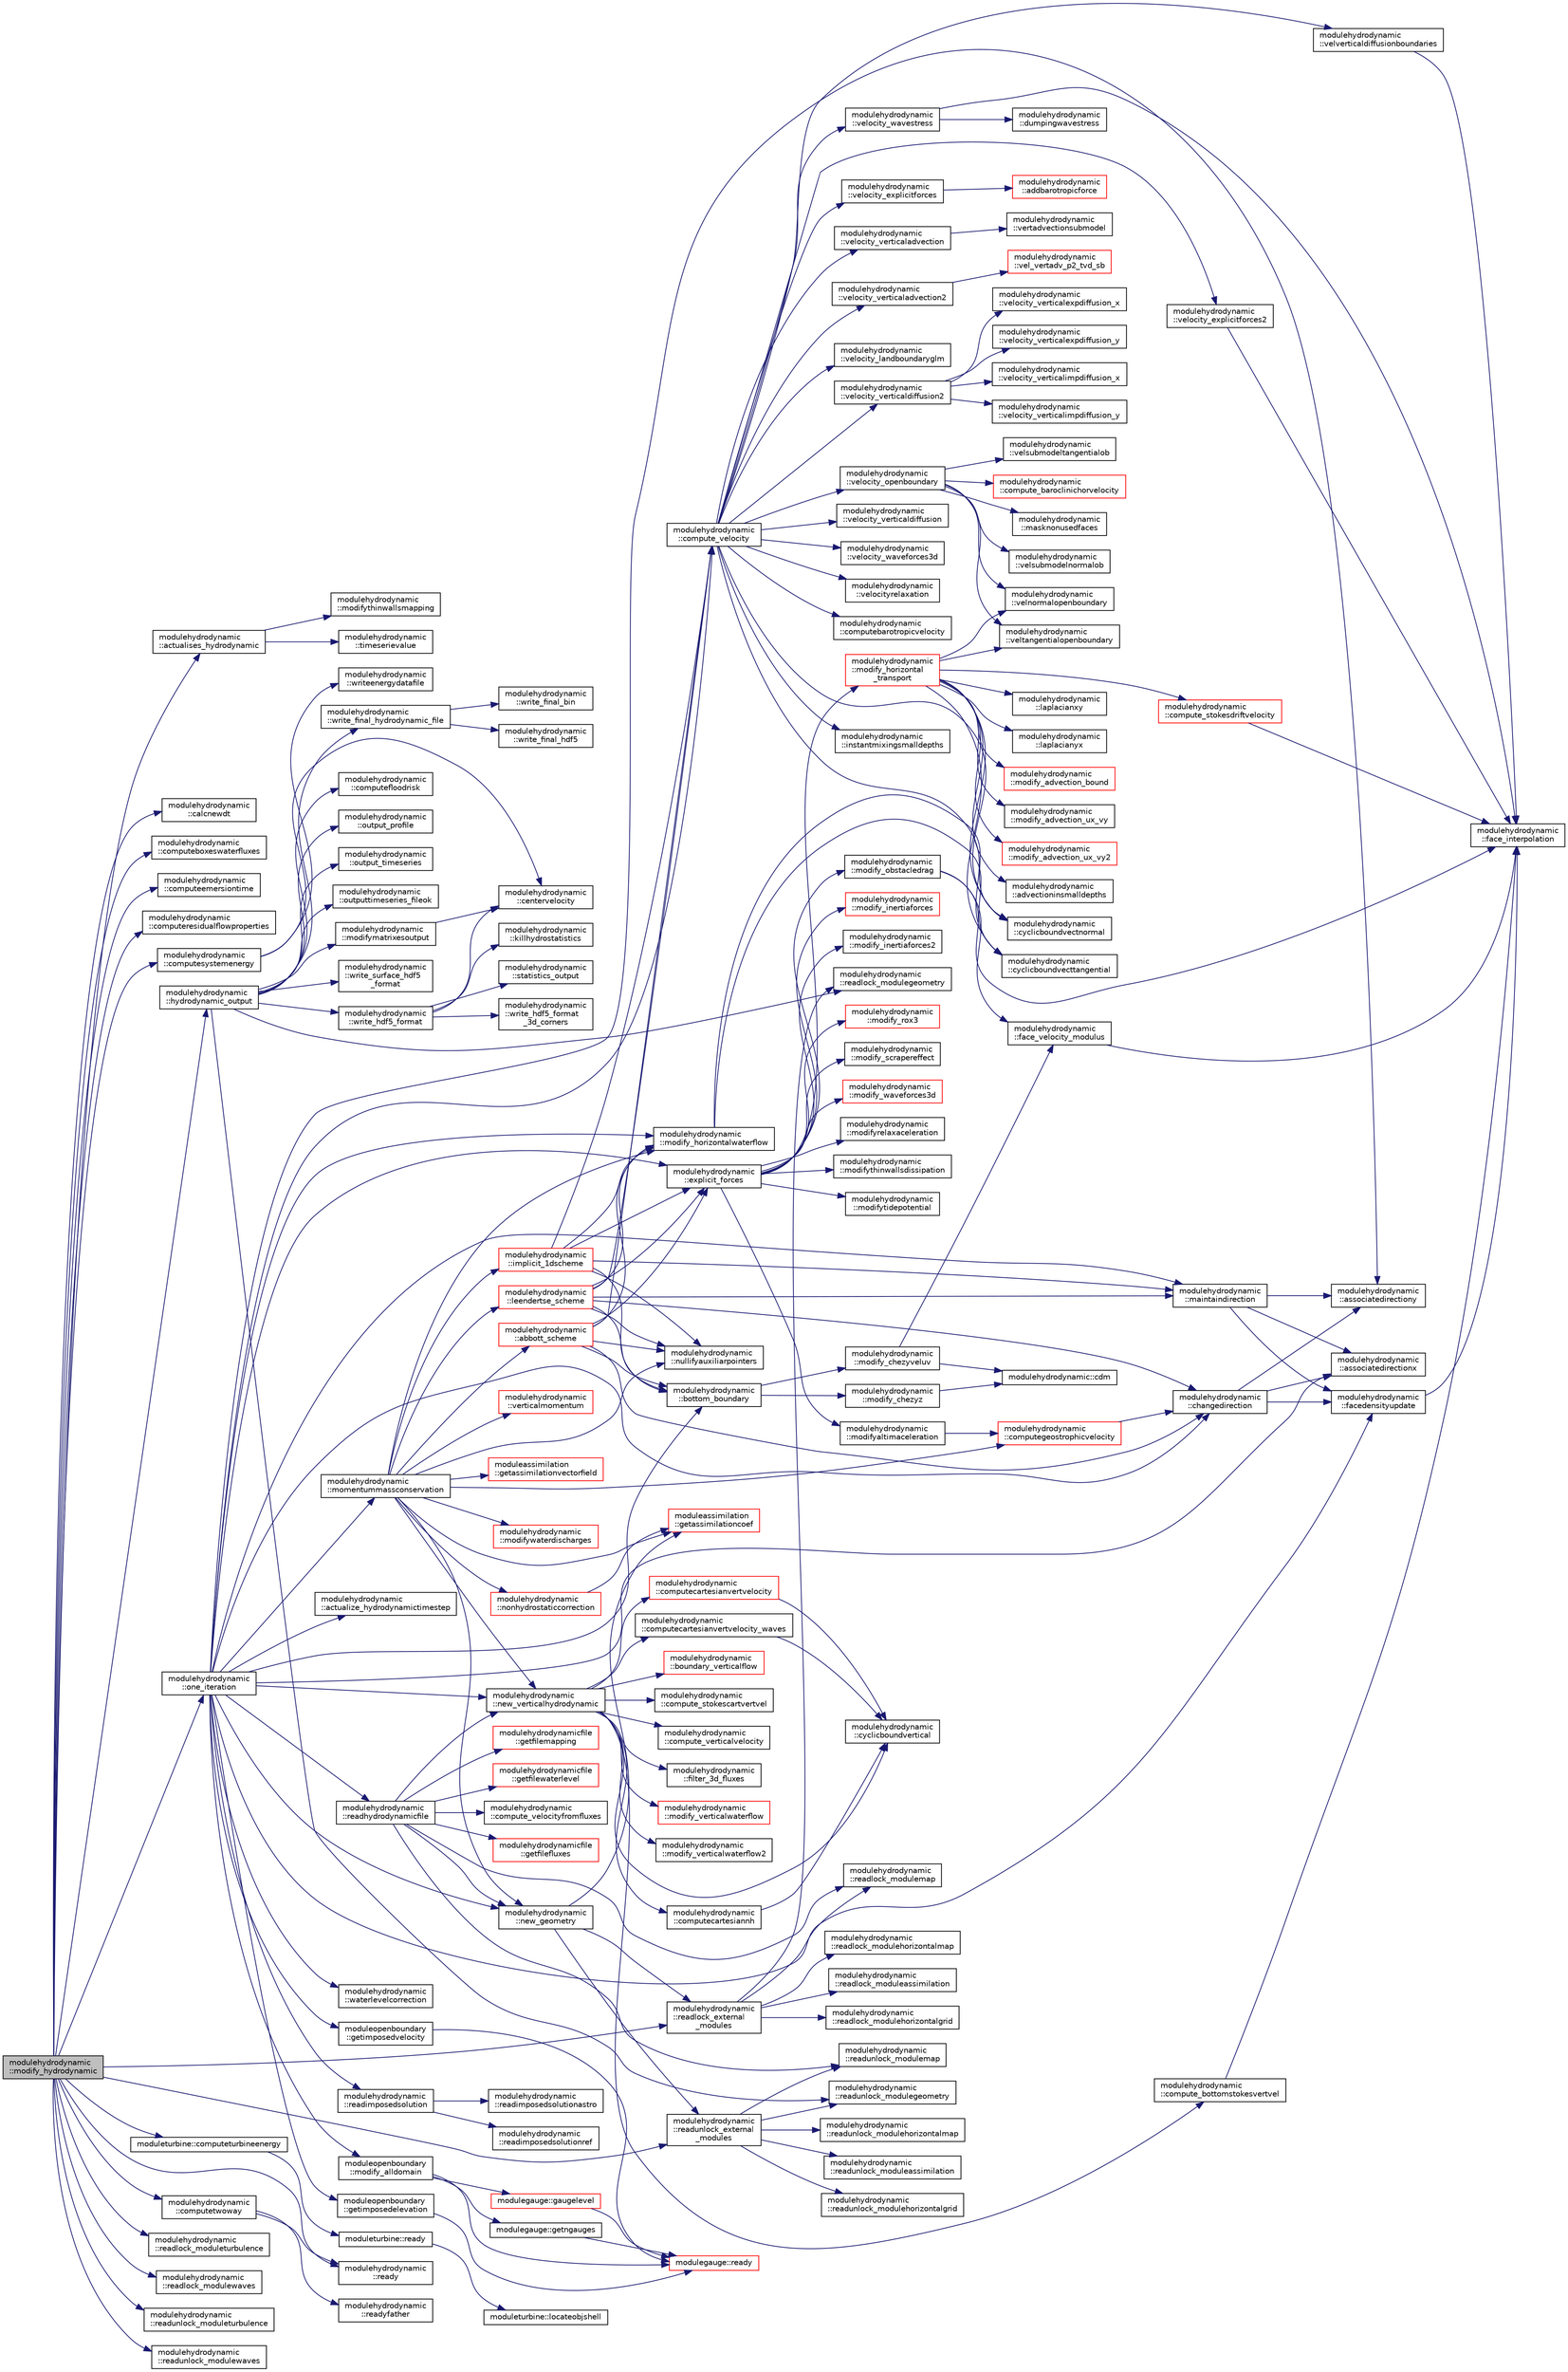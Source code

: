 digraph "modulehydrodynamic::modify_hydrodynamic"
{
 // LATEX_PDF_SIZE
  edge [fontname="Helvetica",fontsize="10",labelfontname="Helvetica",labelfontsize="10"];
  node [fontname="Helvetica",fontsize="10",shape=record];
  rankdir="LR";
  Node1 [label="modulehydrodynamic\l::modify_hydrodynamic",height=0.2,width=0.4,color="black", fillcolor="grey75", style="filled", fontcolor="black",tooltip=" "];
  Node1 -> Node2 [color="midnightblue",fontsize="10",style="solid",fontname="Helvetica"];
  Node2 [label="modulehydrodynamic\l::actualises_hydrodynamic",height=0.2,width=0.4,color="black", fillcolor="white", style="filled",URL="$namespacemodulehydrodynamic.html#a106c8a097031ad23a85c1c2487284b7f",tooltip=" "];
  Node2 -> Node3 [color="midnightblue",fontsize="10",style="solid",fontname="Helvetica"];
  Node3 [label="modulehydrodynamic\l::modifythinwallsmapping",height=0.2,width=0.4,color="black", fillcolor="white", style="filled",URL="$namespacemodulehydrodynamic.html#a70e1f2e2a0b5b92df6a6003db5b51b60",tooltip=" "];
  Node2 -> Node4 [color="midnightblue",fontsize="10",style="solid",fontname="Helvetica"];
  Node4 [label="modulehydrodynamic\l::timeserievalue",height=0.2,width=0.4,color="black", fillcolor="white", style="filled",URL="$namespacemodulehydrodynamic.html#a5ac5205b827b25fab464de95d2c838bf",tooltip=" "];
  Node1 -> Node5 [color="midnightblue",fontsize="10",style="solid",fontname="Helvetica"];
  Node5 [label="modulehydrodynamic\l::calcnewdt",height=0.2,width=0.4,color="black", fillcolor="white", style="filled",URL="$namespacemodulehydrodynamic.html#a63b7d9d86f7746faae381352cdb4ceda",tooltip=" "];
  Node1 -> Node6 [color="midnightblue",fontsize="10",style="solid",fontname="Helvetica"];
  Node6 [label="modulehydrodynamic\l::computeboxeswaterfluxes",height=0.2,width=0.4,color="black", fillcolor="white", style="filled",URL="$namespacemodulehydrodynamic.html#a7eac8d5b6aff29b714f987f3bedd3a6a",tooltip=" "];
  Node1 -> Node7 [color="midnightblue",fontsize="10",style="solid",fontname="Helvetica"];
  Node7 [label="modulehydrodynamic\l::computeemersiontime",height=0.2,width=0.4,color="black", fillcolor="white", style="filled",URL="$namespacemodulehydrodynamic.html#a15232a4b6e4a92f5147fcf1428ebe0c0",tooltip=" "];
  Node1 -> Node8 [color="midnightblue",fontsize="10",style="solid",fontname="Helvetica"];
  Node8 [label="modulehydrodynamic\l::computeresidualflowproperties",height=0.2,width=0.4,color="black", fillcolor="white", style="filled",URL="$namespacemodulehydrodynamic.html#a8f5cfb7e074cb11c3c46454e53806111",tooltip=" "];
  Node1 -> Node9 [color="midnightblue",fontsize="10",style="solid",fontname="Helvetica"];
  Node9 [label="modulehydrodynamic\l::computesystemenergy",height=0.2,width=0.4,color="black", fillcolor="white", style="filled",URL="$namespacemodulehydrodynamic.html#a5267d6e9c0f3efab032ca1f82881b5dd",tooltip=" "];
  Node9 -> Node10 [color="midnightblue",fontsize="10",style="solid",fontname="Helvetica"];
  Node10 [label="modulehydrodynamic\l::centervelocity",height=0.2,width=0.4,color="black", fillcolor="white", style="filled",URL="$namespacemodulehydrodynamic.html#a7bcb9032bfe7bf84ef03ab8c66f0f159",tooltip=" "];
  Node9 -> Node11 [color="midnightblue",fontsize="10",style="solid",fontname="Helvetica"];
  Node11 [label="modulehydrodynamic\l::writeenergydatafile",height=0.2,width=0.4,color="black", fillcolor="white", style="filled",URL="$namespacemodulehydrodynamic.html#a99c46c970a39feb3ece42b919ed01d08",tooltip=" "];
  Node1 -> Node12 [color="midnightblue",fontsize="10",style="solid",fontname="Helvetica"];
  Node12 [label="moduleturbine::computeturbineenergy",height=0.2,width=0.4,color="black", fillcolor="white", style="filled",URL="$namespacemoduleturbine.html#a35c07aae7c495f5bff14bf45e5811a6e",tooltip=" "];
  Node12 -> Node13 [color="midnightblue",fontsize="10",style="solid",fontname="Helvetica"];
  Node13 [label="moduleturbine::ready",height=0.2,width=0.4,color="black", fillcolor="white", style="filled",URL="$namespacemoduleturbine.html#a05e91853a3be1ed656ff05d69618a83d",tooltip=" "];
  Node13 -> Node14 [color="midnightblue",fontsize="10",style="solid",fontname="Helvetica"];
  Node14 [label="moduleturbine::locateobjshell",height=0.2,width=0.4,color="black", fillcolor="white", style="filled",URL="$namespacemoduleturbine.html#ad69845ea1216f04acc515267e6a71770",tooltip=" "];
  Node1 -> Node15 [color="midnightblue",fontsize="10",style="solid",fontname="Helvetica"];
  Node15 [label="modulehydrodynamic\l::computetwoway",height=0.2,width=0.4,color="black", fillcolor="white", style="filled",URL="$namespacemodulehydrodynamic.html#af0b1de56ce354cb17e527d4861128e73",tooltip="Checks and starts TwoWay nesting."];
  Node15 -> Node16 [color="midnightblue",fontsize="10",style="solid",fontname="Helvetica"];
  Node16 [label="modulehydrodynamic\l::ready",height=0.2,width=0.4,color="black", fillcolor="white", style="filled",URL="$namespacemodulehydrodynamic.html#a541821548a44af36e71f5eddedae890e",tooltip=" "];
  Node15 -> Node17 [color="midnightblue",fontsize="10",style="solid",fontname="Helvetica"];
  Node17 [label="modulehydrodynamic\l::readyfather",height=0.2,width=0.4,color="black", fillcolor="white", style="filled",URL="$namespacemodulehydrodynamic.html#a3590684b189672df14d8ed25dc6e6156",tooltip=" "];
  Node1 -> Node18 [color="midnightblue",fontsize="10",style="solid",fontname="Helvetica"];
  Node18 [label="modulehydrodynamic\l::hydrodynamic_output",height=0.2,width=0.4,color="black", fillcolor="white", style="filled",URL="$namespacemodulehydrodynamic.html#a60b8585327586b632ce2934f2676df87",tooltip=" "];
  Node18 -> Node19 [color="midnightblue",fontsize="10",style="solid",fontname="Helvetica"];
  Node19 [label="modulehydrodynamic\l::computefloodrisk",height=0.2,width=0.4,color="black", fillcolor="white", style="filled",URL="$namespacemodulehydrodynamic.html#a3ccbfcaea30af1d03bc8f158f2262081",tooltip=" "];
  Node18 -> Node20 [color="midnightblue",fontsize="10",style="solid",fontname="Helvetica"];
  Node20 [label="modulehydrodynamic\l::modifymatrixesoutput",height=0.2,width=0.4,color="black", fillcolor="white", style="filled",URL="$namespacemodulehydrodynamic.html#a855667e612812156b0ef3370781b2665",tooltip=" "];
  Node20 -> Node10 [color="midnightblue",fontsize="10",style="solid",fontname="Helvetica"];
  Node18 -> Node21 [color="midnightblue",fontsize="10",style="solid",fontname="Helvetica"];
  Node21 [label="modulehydrodynamic\l::output_profile",height=0.2,width=0.4,color="black", fillcolor="white", style="filled",URL="$namespacemodulehydrodynamic.html#aad9764fae86ae409938db759114d0a42",tooltip=" "];
  Node18 -> Node22 [color="midnightblue",fontsize="10",style="solid",fontname="Helvetica"];
  Node22 [label="modulehydrodynamic\l::output_timeseries",height=0.2,width=0.4,color="black", fillcolor="white", style="filled",URL="$namespacemodulehydrodynamic.html#ab09a29c4bbdb3a0c03a3e8630b2d0829",tooltip=" "];
  Node18 -> Node23 [color="midnightblue",fontsize="10",style="solid",fontname="Helvetica"];
  Node23 [label="modulehydrodynamic\l::outputtimeseries_fileok",height=0.2,width=0.4,color="black", fillcolor="white", style="filled",URL="$namespacemodulehydrodynamic.html#afe3a3545dc2734b3f2191fd87324ec7b",tooltip=" "];
  Node18 -> Node24 [color="midnightblue",fontsize="10",style="solid",fontname="Helvetica"];
  Node24 [label="modulehydrodynamic\l::readlock_modulegeometry",height=0.2,width=0.4,color="black", fillcolor="white", style="filled",URL="$namespacemodulehydrodynamic.html#a1a5e2244778fa6a2caa0ff13ec7eb67b",tooltip=" "];
  Node18 -> Node25 [color="midnightblue",fontsize="10",style="solid",fontname="Helvetica"];
  Node25 [label="modulehydrodynamic\l::readunlock_modulegeometry",height=0.2,width=0.4,color="black", fillcolor="white", style="filled",URL="$namespacemodulehydrodynamic.html#a987bae5d3ffa9f3fc96e0dfa2ead01ad",tooltip=" "];
  Node18 -> Node26 [color="midnightblue",fontsize="10",style="solid",fontname="Helvetica"];
  Node26 [label="modulehydrodynamic\l::write_final_hydrodynamic_file",height=0.2,width=0.4,color="black", fillcolor="white", style="filled",URL="$namespacemodulehydrodynamic.html#a633e5bd5e4240a071e45a505396056eb",tooltip=" "];
  Node26 -> Node27 [color="midnightblue",fontsize="10",style="solid",fontname="Helvetica"];
  Node27 [label="modulehydrodynamic\l::write_final_bin",height=0.2,width=0.4,color="black", fillcolor="white", style="filled",URL="$namespacemodulehydrodynamic.html#a5bdef2c140ebc772066fbee498f4cccb",tooltip=" "];
  Node26 -> Node28 [color="midnightblue",fontsize="10",style="solid",fontname="Helvetica"];
  Node28 [label="modulehydrodynamic\l::write_final_hdf5",height=0.2,width=0.4,color="black", fillcolor="white", style="filled",URL="$namespacemodulehydrodynamic.html#af8baaec85d39b5b0c7ce04593a4ba674",tooltip=" "];
  Node18 -> Node29 [color="midnightblue",fontsize="10",style="solid",fontname="Helvetica"];
  Node29 [label="modulehydrodynamic\l::write_hdf5_format",height=0.2,width=0.4,color="black", fillcolor="white", style="filled",URL="$namespacemodulehydrodynamic.html#affc6eb8b5c260e1da6146c7a34c7849b",tooltip=" "];
  Node29 -> Node10 [color="midnightblue",fontsize="10",style="solid",fontname="Helvetica"];
  Node29 -> Node30 [color="midnightblue",fontsize="10",style="solid",fontname="Helvetica"];
  Node30 [label="modulehydrodynamic\l::killhydrostatistics",height=0.2,width=0.4,color="black", fillcolor="white", style="filled",URL="$namespacemodulehydrodynamic.html#a4ef7d15d1c97d54f708e71f1262485b0",tooltip=" "];
  Node29 -> Node31 [color="midnightblue",fontsize="10",style="solid",fontname="Helvetica"];
  Node31 [label="modulehydrodynamic\l::statistics_output",height=0.2,width=0.4,color="black", fillcolor="white", style="filled",URL="$namespacemodulehydrodynamic.html#ab12f940af5dec2fe8ed4767b7a50fc07",tooltip=" "];
  Node29 -> Node32 [color="midnightblue",fontsize="10",style="solid",fontname="Helvetica"];
  Node32 [label="modulehydrodynamic\l::write_hdf5_format\l_3d_corners",height=0.2,width=0.4,color="black", fillcolor="white", style="filled",URL="$namespacemodulehydrodynamic.html#a498bcdbfc45f35fcacd1bcbcbcff5a34",tooltip=" "];
  Node18 -> Node33 [color="midnightblue",fontsize="10",style="solid",fontname="Helvetica"];
  Node33 [label="modulehydrodynamic\l::write_surface_hdf5\l_format",height=0.2,width=0.4,color="black", fillcolor="white", style="filled",URL="$namespacemodulehydrodynamic.html#ae031a7cef6170ae4c1b13ffb602108a6",tooltip=" "];
  Node1 -> Node34 [color="midnightblue",fontsize="10",style="solid",fontname="Helvetica"];
  Node34 [label="modulehydrodynamic\l::one_iteration",height=0.2,width=0.4,color="black", fillcolor="white", style="filled",URL="$namespacemodulehydrodynamic.html#a054b8ffaff698f4cc430c2f7f0bc0da9",tooltip=" "];
  Node34 -> Node35 [color="midnightblue",fontsize="10",style="solid",fontname="Helvetica"];
  Node35 [label="modulehydrodynamic\l::actualize_hydrodynamictimestep",height=0.2,width=0.4,color="black", fillcolor="white", style="filled",URL="$namespacemodulehydrodynamic.html#a1df79abd6d7bd327711cac635586b443",tooltip=" "];
  Node34 -> Node36 [color="midnightblue",fontsize="10",style="solid",fontname="Helvetica"];
  Node36 [label="modulehydrodynamic\l::associatedirectionx",height=0.2,width=0.4,color="black", fillcolor="white", style="filled",URL="$namespacemodulehydrodynamic.html#a46e9869092f2ae2a7161f224fb8929e7",tooltip=" "];
  Node34 -> Node37 [color="midnightblue",fontsize="10",style="solid",fontname="Helvetica"];
  Node37 [label="modulehydrodynamic\l::associatedirectiony",height=0.2,width=0.4,color="black", fillcolor="white", style="filled",URL="$namespacemodulehydrodynamic.html#ad1dd8c0a50f0deaee0d084b9938b1361",tooltip=" "];
  Node34 -> Node38 [color="midnightblue",fontsize="10",style="solid",fontname="Helvetica"];
  Node38 [label="modulehydrodynamic\l::bottom_boundary",height=0.2,width=0.4,color="black", fillcolor="white", style="filled",URL="$namespacemodulehydrodynamic.html#a560d4076559adb32fe2884f63e0b13da",tooltip=" "];
  Node38 -> Node39 [color="midnightblue",fontsize="10",style="solid",fontname="Helvetica"];
  Node39 [label="modulehydrodynamic\l::modify_chezyveluv",height=0.2,width=0.4,color="black", fillcolor="white", style="filled",URL="$namespacemodulehydrodynamic.html#a8e14732a1f66519f456c093908a3ee4b",tooltip=" "];
  Node39 -> Node40 [color="midnightblue",fontsize="10",style="solid",fontname="Helvetica"];
  Node40 [label="modulehydrodynamic::cdm",height=0.2,width=0.4,color="black", fillcolor="white", style="filled",URL="$namespacemodulehydrodynamic.html#a5465756a3c0bc0b2789b8cbffd16ec64",tooltip=" "];
  Node39 -> Node41 [color="midnightblue",fontsize="10",style="solid",fontname="Helvetica"];
  Node41 [label="modulehydrodynamic\l::face_velocity_modulus",height=0.2,width=0.4,color="black", fillcolor="white", style="filled",URL="$namespacemodulehydrodynamic.html#a59e16bb385ccdef967139d17eb850973",tooltip=" "];
  Node41 -> Node42 [color="midnightblue",fontsize="10",style="solid",fontname="Helvetica"];
  Node42 [label="modulehydrodynamic\l::face_interpolation",height=0.2,width=0.4,color="black", fillcolor="white", style="filled",URL="$namespacemodulehydrodynamic.html#aeaeab24d9e7539d66950b61105ead64f",tooltip=" "];
  Node38 -> Node43 [color="midnightblue",fontsize="10",style="solid",fontname="Helvetica"];
  Node43 [label="modulehydrodynamic\l::modify_chezyz",height=0.2,width=0.4,color="black", fillcolor="white", style="filled",URL="$namespacemodulehydrodynamic.html#a4b8bde093197fe02063699036c456839",tooltip=" "];
  Node43 -> Node40 [color="midnightblue",fontsize="10",style="solid",fontname="Helvetica"];
  Node34 -> Node44 [color="midnightblue",fontsize="10",style="solid",fontname="Helvetica"];
  Node44 [label="modulehydrodynamic\l::changedirection",height=0.2,width=0.4,color="black", fillcolor="white", style="filled",URL="$namespacemodulehydrodynamic.html#a21da40cf926fb3d12ccc40743a115da6",tooltip=" "];
  Node44 -> Node36 [color="midnightblue",fontsize="10",style="solid",fontname="Helvetica"];
  Node44 -> Node37 [color="midnightblue",fontsize="10",style="solid",fontname="Helvetica"];
  Node44 -> Node45 [color="midnightblue",fontsize="10",style="solid",fontname="Helvetica"];
  Node45 [label="modulehydrodynamic\l::facedensityupdate",height=0.2,width=0.4,color="black", fillcolor="white", style="filled",URL="$namespacemodulehydrodynamic.html#a4f57ea10dc59c15002a9fd37b1d8497f",tooltip="Constructs Updates facedensity matrix."];
  Node45 -> Node42 [color="midnightblue",fontsize="10",style="solid",fontname="Helvetica"];
  Node34 -> Node46 [color="midnightblue",fontsize="10",style="solid",fontname="Helvetica"];
  Node46 [label="modulehydrodynamic\l::compute_velocity",height=0.2,width=0.4,color="black", fillcolor="white", style="filled",URL="$namespacemodulehydrodynamic.html#aba4d9045d33fdc1b7b6011fd3fbb9c28",tooltip=" "];
  Node46 -> Node47 [color="midnightblue",fontsize="10",style="solid",fontname="Helvetica"];
  Node47 [label="modulehydrodynamic\l::computebarotropicvelocity",height=0.2,width=0.4,color="black", fillcolor="white", style="filled",URL="$namespacemodulehydrodynamic.html#a4ced11a2f90a07418b9497e7e9b068b7",tooltip=" "];
  Node46 -> Node48 [color="midnightblue",fontsize="10",style="solid",fontname="Helvetica"];
  Node48 [label="modulehydrodynamic\l::cyclicboundvectnormal",height=0.2,width=0.4,color="black", fillcolor="white", style="filled",URL="$namespacemodulehydrodynamic.html#ab70188c3f183ae7e6142adec6d3ea9fe",tooltip=" "];
  Node46 -> Node49 [color="midnightblue",fontsize="10",style="solid",fontname="Helvetica"];
  Node49 [label="modulehydrodynamic\l::cyclicboundvecttangential",height=0.2,width=0.4,color="black", fillcolor="white", style="filled",URL="$namespacemodulehydrodynamic.html#a0d8c9bbfb63616e6ad93ba589923c7eb",tooltip=" "];
  Node46 -> Node50 [color="midnightblue",fontsize="10",style="solid",fontname="Helvetica"];
  Node50 [label="modulehydrodynamic\l::instantmixingsmalldepths",height=0.2,width=0.4,color="black", fillcolor="white", style="filled",URL="$namespacemodulehydrodynamic.html#a2237f44be04f4c5aeac0890ddec1ce4b",tooltip=" "];
  Node46 -> Node51 [color="midnightblue",fontsize="10",style="solid",fontname="Helvetica"];
  Node51 [label="modulehydrodynamic\l::velocity_explicitforces",height=0.2,width=0.4,color="black", fillcolor="white", style="filled",URL="$namespacemodulehydrodynamic.html#a2789c8c5f9e3e6838c5dda5c13dcd234",tooltip=" "];
  Node51 -> Node52 [color="midnightblue",fontsize="10",style="solid",fontname="Helvetica"];
  Node52 [label="modulehydrodynamic\l::addbarotropicforce",height=0.2,width=0.4,color="red", fillcolor="white", style="filled",URL="$namespacemodulehydrodynamic.html#ae560c34b494b7b4a8783efd438180a08",tooltip="Adds BarotropicForce to TiCoef_3D."];
  Node46 -> Node57 [color="midnightblue",fontsize="10",style="solid",fontname="Helvetica"];
  Node57 [label="modulehydrodynamic\l::velocity_explicitforces2",height=0.2,width=0.4,color="black", fillcolor="white", style="filled",URL="$namespacemodulehydrodynamic.html#abd61f98643ce464fcbf206fc9a8051a9",tooltip=" "];
  Node57 -> Node42 [color="midnightblue",fontsize="10",style="solid",fontname="Helvetica"];
  Node46 -> Node58 [color="midnightblue",fontsize="10",style="solid",fontname="Helvetica"];
  Node58 [label="modulehydrodynamic\l::velocity_landboundaryglm",height=0.2,width=0.4,color="black", fillcolor="white", style="filled",URL="$namespacemodulehydrodynamic.html#a678adb3cd056a0f44a4c7ba6b7ba8544",tooltip=" "];
  Node46 -> Node59 [color="midnightblue",fontsize="10",style="solid",fontname="Helvetica"];
  Node59 [label="modulehydrodynamic\l::velocity_openboundary",height=0.2,width=0.4,color="black", fillcolor="white", style="filled",URL="$namespacemodulehydrodynamic.html#ad3f40e56e615a729156e48c10775bde3",tooltip=" "];
  Node59 -> Node60 [color="midnightblue",fontsize="10",style="solid",fontname="Helvetica"];
  Node60 [label="modulehydrodynamic\l::compute_baroclinichorvelocity",height=0.2,width=0.4,color="red", fillcolor="white", style="filled",URL="$namespacemodulehydrodynamic.html#a5548f1e73131ae2e60c1386848706e83",tooltip=" "];
  Node59 -> Node62 [color="midnightblue",fontsize="10",style="solid",fontname="Helvetica"];
  Node62 [label="modulehydrodynamic\l::masknonusedfaces",height=0.2,width=0.4,color="black", fillcolor="white", style="filled",URL="$namespacemodulehydrodynamic.html#ab4a3acec600d04e2afbf5acc7f68b642",tooltip=" "];
  Node59 -> Node63 [color="midnightblue",fontsize="10",style="solid",fontname="Helvetica"];
  Node63 [label="modulehydrodynamic\l::velnormalopenboundary",height=0.2,width=0.4,color="black", fillcolor="white", style="filled",URL="$namespacemodulehydrodynamic.html#af23df453cb52dbe604e896aba3b572aa",tooltip=" "];
  Node59 -> Node64 [color="midnightblue",fontsize="10",style="solid",fontname="Helvetica"];
  Node64 [label="modulehydrodynamic\l::velsubmodelnormalob",height=0.2,width=0.4,color="black", fillcolor="white", style="filled",URL="$namespacemodulehydrodynamic.html#aca265830a6a43d55606480ef5abdb2af",tooltip=" "];
  Node59 -> Node65 [color="midnightblue",fontsize="10",style="solid",fontname="Helvetica"];
  Node65 [label="modulehydrodynamic\l::velsubmodeltangentialob",height=0.2,width=0.4,color="black", fillcolor="white", style="filled",URL="$namespacemodulehydrodynamic.html#ac476fd6c2f59116c8cbcbed954fdbc5f",tooltip=" "];
  Node59 -> Node66 [color="midnightblue",fontsize="10",style="solid",fontname="Helvetica"];
  Node66 [label="modulehydrodynamic\l::veltangentialopenboundary",height=0.2,width=0.4,color="black", fillcolor="white", style="filled",URL="$namespacemodulehydrodynamic.html#a0be051dfb2855eb7014145fceaa64075",tooltip=" "];
  Node46 -> Node67 [color="midnightblue",fontsize="10",style="solid",fontname="Helvetica"];
  Node67 [label="modulehydrodynamic\l::velocity_verticaladvection",height=0.2,width=0.4,color="black", fillcolor="white", style="filled",URL="$namespacemodulehydrodynamic.html#ac07b9cc801de5e329ae0bf6d2bc4783b",tooltip=" "];
  Node67 -> Node68 [color="midnightblue",fontsize="10",style="solid",fontname="Helvetica"];
  Node68 [label="modulehydrodynamic\l::vertadvectionsubmodel",height=0.2,width=0.4,color="black", fillcolor="white", style="filled",URL="$namespacemodulehydrodynamic.html#a514294a37adf9ce3b21a6817c7a86ae1",tooltip=" "];
  Node46 -> Node69 [color="midnightblue",fontsize="10",style="solid",fontname="Helvetica"];
  Node69 [label="modulehydrodynamic\l::velocity_verticaladvection2",height=0.2,width=0.4,color="black", fillcolor="white", style="filled",URL="$namespacemodulehydrodynamic.html#afa0606ff5f3ca74cfea949891a5bbfc9",tooltip=" "];
  Node69 -> Node70 [color="midnightblue",fontsize="10",style="solid",fontname="Helvetica"];
  Node70 [label="modulehydrodynamic\l::vel_vertadv_p2_tvd_sb",height=0.2,width=0.4,color="red", fillcolor="white", style="filled",URL="$namespacemodulehydrodynamic.html#aa35561ded10bdb8154447c57ff39764d",tooltip=" "];
  Node46 -> Node75 [color="midnightblue",fontsize="10",style="solid",fontname="Helvetica"];
  Node75 [label="modulehydrodynamic\l::velocity_verticaldiffusion",height=0.2,width=0.4,color="black", fillcolor="white", style="filled",URL="$namespacemodulehydrodynamic.html#adb227f6b4fa5a958b2dd2061dbfcb22d",tooltip=" "];
  Node46 -> Node76 [color="midnightblue",fontsize="10",style="solid",fontname="Helvetica"];
  Node76 [label="modulehydrodynamic\l::velocity_verticaldiffusion2",height=0.2,width=0.4,color="black", fillcolor="white", style="filled",URL="$namespacemodulehydrodynamic.html#a316d0cd95ae2df1e689b4c5f7cd4db26",tooltip=" "];
  Node76 -> Node77 [color="midnightblue",fontsize="10",style="solid",fontname="Helvetica"];
  Node77 [label="modulehydrodynamic\l::velocity_verticalexpdiffusion_x",height=0.2,width=0.4,color="black", fillcolor="white", style="filled",URL="$namespacemodulehydrodynamic.html#a8e24696fc2dbaa5d085e58447e1fcbb3",tooltip=" "];
  Node76 -> Node78 [color="midnightblue",fontsize="10",style="solid",fontname="Helvetica"];
  Node78 [label="modulehydrodynamic\l::velocity_verticalexpdiffusion_y",height=0.2,width=0.4,color="black", fillcolor="white", style="filled",URL="$namespacemodulehydrodynamic.html#aa8e33fb439a524d36e71fae09425d824",tooltip=" "];
  Node76 -> Node79 [color="midnightblue",fontsize="10",style="solid",fontname="Helvetica"];
  Node79 [label="modulehydrodynamic\l::velocity_verticalimpdiffusion_x",height=0.2,width=0.4,color="black", fillcolor="white", style="filled",URL="$namespacemodulehydrodynamic.html#a7b3551cb8e8ac99602a6ba34d58083a5",tooltip=" "];
  Node76 -> Node80 [color="midnightblue",fontsize="10",style="solid",fontname="Helvetica"];
  Node80 [label="modulehydrodynamic\l::velocity_verticalimpdiffusion_y",height=0.2,width=0.4,color="black", fillcolor="white", style="filled",URL="$namespacemodulehydrodynamic.html#a589cb99ff718571e270c60116aea1391",tooltip=" "];
  Node46 -> Node81 [color="midnightblue",fontsize="10",style="solid",fontname="Helvetica"];
  Node81 [label="modulehydrodynamic\l::velocity_waveforces3d",height=0.2,width=0.4,color="black", fillcolor="white", style="filled",URL="$namespacemodulehydrodynamic.html#a7cadc35d4f0e4955a2d416039a2a2d18",tooltip=" "];
  Node46 -> Node82 [color="midnightblue",fontsize="10",style="solid",fontname="Helvetica"];
  Node82 [label="modulehydrodynamic\l::velocity_wavestress",height=0.2,width=0.4,color="black", fillcolor="white", style="filled",URL="$namespacemodulehydrodynamic.html#ad5e5fda7c09616794f5a3e2d1a317161",tooltip=" "];
  Node82 -> Node83 [color="midnightblue",fontsize="10",style="solid",fontname="Helvetica"];
  Node83 [label="modulehydrodynamic\l::dumpingwavestress",height=0.2,width=0.4,color="black", fillcolor="white", style="filled",URL="$namespacemodulehydrodynamic.html#ab02a05bbd39bd69a28f6f8f585e49eb4",tooltip=" "];
  Node82 -> Node42 [color="midnightblue",fontsize="10",style="solid",fontname="Helvetica"];
  Node46 -> Node84 [color="midnightblue",fontsize="10",style="solid",fontname="Helvetica"];
  Node84 [label="modulehydrodynamic\l::velocityrelaxation",height=0.2,width=0.4,color="black", fillcolor="white", style="filled",URL="$namespacemodulehydrodynamic.html#a3011a9be54d29dbb8d387a2253b36ab3",tooltip=" "];
  Node46 -> Node85 [color="midnightblue",fontsize="10",style="solid",fontname="Helvetica"];
  Node85 [label="modulehydrodynamic\l::velverticaldiffusionboundaries",height=0.2,width=0.4,color="black", fillcolor="white", style="filled",URL="$namespacemodulehydrodynamic.html#a10da15941f53c4274a4bfa5fec56a6ad",tooltip=" "];
  Node85 -> Node42 [color="midnightblue",fontsize="10",style="solid",fontname="Helvetica"];
  Node34 -> Node86 [color="midnightblue",fontsize="10",style="solid",fontname="Helvetica"];
  Node86 [label="modulehydrodynamic\l::explicit_forces",height=0.2,width=0.4,color="black", fillcolor="white", style="filled",URL="$namespacemodulehydrodynamic.html#a789f1e7896025efc57bee4107cc31422",tooltip=" "];
  Node86 -> Node87 [color="midnightblue",fontsize="10",style="solid",fontname="Helvetica"];
  Node87 [label="modulehydrodynamic\l::modify_horizontal\l_transport",height=0.2,width=0.4,color="red", fillcolor="white", style="filled",URL="$namespacemodulehydrodynamic.html#a4bfe52cf1e114fade20b4037cfdf542a",tooltip=" "];
  Node87 -> Node88 [color="midnightblue",fontsize="10",style="solid",fontname="Helvetica"];
  Node88 [label="modulehydrodynamic\l::advectioninsmalldepths",height=0.2,width=0.4,color="black", fillcolor="white", style="filled",URL="$namespacemodulehydrodynamic.html#afb548a927ee2fd2189deebf674794975",tooltip=" "];
  Node87 -> Node89 [color="midnightblue",fontsize="10",style="solid",fontname="Helvetica"];
  Node89 [label="modulehydrodynamic\l::compute_stokesdriftvelocity",height=0.2,width=0.4,color="red", fillcolor="white", style="filled",URL="$namespacemodulehydrodynamic.html#aa9d607cb819115ecbd2eaade1767926c",tooltip=" "];
  Node89 -> Node42 [color="midnightblue",fontsize="10",style="solid",fontname="Helvetica"];
  Node87 -> Node48 [color="midnightblue",fontsize="10",style="solid",fontname="Helvetica"];
  Node87 -> Node49 [color="midnightblue",fontsize="10",style="solid",fontname="Helvetica"];
  Node87 -> Node92 [color="midnightblue",fontsize="10",style="solid",fontname="Helvetica"];
  Node92 [label="modulehydrodynamic\l::laplacianxy",height=0.2,width=0.4,color="black", fillcolor="white", style="filled",URL="$namespacemodulehydrodynamic.html#ace3608af017892be075e4a7361ccedb6",tooltip=" "];
  Node87 -> Node93 [color="midnightblue",fontsize="10",style="solid",fontname="Helvetica"];
  Node93 [label="modulehydrodynamic\l::laplacianyx",height=0.2,width=0.4,color="black", fillcolor="white", style="filled",URL="$namespacemodulehydrodynamic.html#a24dd92fa72c14784cca1137f274f1cbd",tooltip=" "];
  Node87 -> Node94 [color="midnightblue",fontsize="10",style="solid",fontname="Helvetica"];
  Node94 [label="modulehydrodynamic\l::modify_advection_bound",height=0.2,width=0.4,color="red", fillcolor="white", style="filled",URL="$namespacemodulehydrodynamic.html#a07085db86ddaf25769704243d0003e91",tooltip=" "];
  Node87 -> Node99 [color="midnightblue",fontsize="10",style="solid",fontname="Helvetica"];
  Node99 [label="modulehydrodynamic\l::modify_advection_ux_vy",height=0.2,width=0.4,color="black", fillcolor="white", style="filled",URL="$namespacemodulehydrodynamic.html#af43a9493ede9bd9769c3084aeeb523f8",tooltip=" "];
  Node87 -> Node100 [color="midnightblue",fontsize="10",style="solid",fontname="Helvetica"];
  Node100 [label="modulehydrodynamic\l::modify_advection_ux_vy2",height=0.2,width=0.4,color="red", fillcolor="white", style="filled",URL="$namespacemodulehydrodynamic.html#ae42183f0c1d086f859e7d3d9ee46eac2",tooltip=" "];
  Node87 -> Node63 [color="midnightblue",fontsize="10",style="solid",fontname="Helvetica"];
  Node87 -> Node66 [color="midnightblue",fontsize="10",style="solid",fontname="Helvetica"];
  Node86 -> Node122 [color="midnightblue",fontsize="10",style="solid",fontname="Helvetica"];
  Node122 [label="modulehydrodynamic\l::modify_inertiaforces",height=0.2,width=0.4,color="red", fillcolor="white", style="filled",URL="$namespacemodulehydrodynamic.html#abdc575076528a23bb728d486a9919cdf",tooltip=" "];
  Node86 -> Node128 [color="midnightblue",fontsize="10",style="solid",fontname="Helvetica"];
  Node128 [label="modulehydrodynamic\l::modify_inertiaforces2",height=0.2,width=0.4,color="black", fillcolor="white", style="filled",URL="$namespacemodulehydrodynamic.html#a940e0a370effc1aaace5ba36d5300a19",tooltip=" "];
  Node86 -> Node129 [color="midnightblue",fontsize="10",style="solid",fontname="Helvetica"];
  Node129 [label="modulehydrodynamic\l::modify_obstacledrag",height=0.2,width=0.4,color="black", fillcolor="white", style="filled",URL="$namespacemodulehydrodynamic.html#a0305b5a5c3b3ae37a5cbe73fd9fe29c6",tooltip=" "];
  Node129 -> Node42 [color="midnightblue",fontsize="10",style="solid",fontname="Helvetica"];
  Node129 -> Node41 [color="midnightblue",fontsize="10",style="solid",fontname="Helvetica"];
  Node86 -> Node130 [color="midnightblue",fontsize="10",style="solid",fontname="Helvetica"];
  Node130 [label="modulehydrodynamic\l::modify_rox3",height=0.2,width=0.4,color="red", fillcolor="white", style="filled",URL="$namespacemodulehydrodynamic.html#a9f3d6185fb652a067c6f42b46723a9cc",tooltip=" "];
  Node86 -> Node134 [color="midnightblue",fontsize="10",style="solid",fontname="Helvetica"];
  Node134 [label="modulehydrodynamic\l::modify_scrapereffect",height=0.2,width=0.4,color="black", fillcolor="white", style="filled",URL="$namespacemodulehydrodynamic.html#a9f02295d5c7e337e76ec98febfebdc0b",tooltip=" "];
  Node86 -> Node135 [color="midnightblue",fontsize="10",style="solid",fontname="Helvetica"];
  Node135 [label="modulehydrodynamic\l::modify_waveforces3d",height=0.2,width=0.4,color="red", fillcolor="white", style="filled",URL="$namespacemodulehydrodynamic.html#abb5a03f6dfc75e5c036b503550a4e315",tooltip=" "];
  Node86 -> Node140 [color="midnightblue",fontsize="10",style="solid",fontname="Helvetica"];
  Node140 [label="modulehydrodynamic\l::modifyaltimaceleration",height=0.2,width=0.4,color="black", fillcolor="white", style="filled",URL="$namespacemodulehydrodynamic.html#a56519157850cefc5f98f52914553161e",tooltip=" "];
  Node140 -> Node141 [color="midnightblue",fontsize="10",style="solid",fontname="Helvetica"];
  Node141 [label="modulehydrodynamic\l::computegeostrophicvelocity",height=0.2,width=0.4,color="red", fillcolor="white", style="filled",URL="$namespacemodulehydrodynamic.html#a63098393e35b164bc5c6885e1473058f",tooltip=" "];
  Node141 -> Node44 [color="midnightblue",fontsize="10",style="solid",fontname="Helvetica"];
  Node86 -> Node145 [color="midnightblue",fontsize="10",style="solid",fontname="Helvetica"];
  Node145 [label="modulehydrodynamic\l::modifyrelaxaceleration",height=0.2,width=0.4,color="black", fillcolor="white", style="filled",URL="$namespacemodulehydrodynamic.html#a2f55960a6b2fdca49570785ed31a7b97",tooltip=" "];
  Node86 -> Node146 [color="midnightblue",fontsize="10",style="solid",fontname="Helvetica"];
  Node146 [label="modulehydrodynamic\l::modifythinwallsdissipation",height=0.2,width=0.4,color="black", fillcolor="white", style="filled",URL="$namespacemodulehydrodynamic.html#ae798ddafe12ad94cd6148f8e2658f074",tooltip=" "];
  Node86 -> Node147 [color="midnightblue",fontsize="10",style="solid",fontname="Helvetica"];
  Node147 [label="modulehydrodynamic\l::modifytidepotential",height=0.2,width=0.4,color="black", fillcolor="white", style="filled",URL="$namespacemodulehydrodynamic.html#af96ad695325003d3a6068df53933c723",tooltip=" "];
  Node34 -> Node45 [color="midnightblue",fontsize="10",style="solid",fontname="Helvetica"];
  Node34 -> Node148 [color="midnightblue",fontsize="10",style="solid",fontname="Helvetica"];
  Node148 [label="moduleopenboundary\l::getimposedelevation",height=0.2,width=0.4,color="black", fillcolor="white", style="filled",URL="$namespacemoduleopenboundary.html#a620ec04ba9bf0bef4684a93c01e856e3",tooltip=" "];
  Node148 -> Node149 [color="midnightblue",fontsize="10",style="solid",fontname="Helvetica"];
  Node149 [label="modulegauge::ready",height=0.2,width=0.4,color="red", fillcolor="white", style="filled",URL="$namespacemodulegauge.html#a8ece20a220d6beae6919846687d6fe8f",tooltip=" "];
  Node34 -> Node151 [color="midnightblue",fontsize="10",style="solid",fontname="Helvetica"];
  Node151 [label="moduleopenboundary\l::getimposedvelocity",height=0.2,width=0.4,color="black", fillcolor="white", style="filled",URL="$namespacemoduleopenboundary.html#a4770186a431ef5de9034a0b7eb410c43",tooltip=" "];
  Node151 -> Node149 [color="midnightblue",fontsize="10",style="solid",fontname="Helvetica"];
  Node34 -> Node152 [color="midnightblue",fontsize="10",style="solid",fontname="Helvetica"];
  Node152 [label="modulehydrodynamic\l::maintaindirection",height=0.2,width=0.4,color="black", fillcolor="white", style="filled",URL="$namespacemodulehydrodynamic.html#a178f5e060ebc6d1ddcb0e70a9c9e95c2",tooltip=" "];
  Node152 -> Node36 [color="midnightblue",fontsize="10",style="solid",fontname="Helvetica"];
  Node152 -> Node37 [color="midnightblue",fontsize="10",style="solid",fontname="Helvetica"];
  Node152 -> Node45 [color="midnightblue",fontsize="10",style="solid",fontname="Helvetica"];
  Node34 -> Node153 [color="midnightblue",fontsize="10",style="solid",fontname="Helvetica"];
  Node153 [label="moduleopenboundary\l::modify_alldomain",height=0.2,width=0.4,color="black", fillcolor="white", style="filled",URL="$namespacemoduleopenboundary.html#aff2a2f4ab16c35a036f9e00575fed103",tooltip=" "];
  Node153 -> Node154 [color="midnightblue",fontsize="10",style="solid",fontname="Helvetica"];
  Node154 [label="modulegauge::gaugelevel",height=0.2,width=0.4,color="red", fillcolor="white", style="filled",URL="$namespacemodulegauge.html#a40e51c18500557c90968e17a5ec8a550",tooltip=" "];
  Node154 -> Node149 [color="midnightblue",fontsize="10",style="solid",fontname="Helvetica"];
  Node153 -> Node196 [color="midnightblue",fontsize="10",style="solid",fontname="Helvetica"];
  Node196 [label="modulegauge::getngauges",height=0.2,width=0.4,color="black", fillcolor="white", style="filled",URL="$namespacemodulegauge.html#a7a4e1ac4c0d2468bf869594a8677a7d0",tooltip=" "];
  Node196 -> Node149 [color="midnightblue",fontsize="10",style="solid",fontname="Helvetica"];
  Node153 -> Node149 [color="midnightblue",fontsize="10",style="solid",fontname="Helvetica"];
  Node34 -> Node197 [color="midnightblue",fontsize="10",style="solid",fontname="Helvetica"];
  Node197 [label="modulehydrodynamic\l::modify_horizontalwaterflow",height=0.2,width=0.4,color="black", fillcolor="white", style="filled",URL="$namespacemodulehydrodynamic.html#a90cfb4d3462f345fb4c6da09ace1521d",tooltip=" "];
  Node197 -> Node48 [color="midnightblue",fontsize="10",style="solid",fontname="Helvetica"];
  Node197 -> Node49 [color="midnightblue",fontsize="10",style="solid",fontname="Helvetica"];
  Node34 -> Node198 [color="midnightblue",fontsize="10",style="solid",fontname="Helvetica"];
  Node198 [label="modulehydrodynamic\l::momentummassconservation",height=0.2,width=0.4,color="black", fillcolor="white", style="filled",URL="$namespacemodulehydrodynamic.html#aa05a995dd1f1f6550d1ecdfb0a0bab47",tooltip=" "];
  Node198 -> Node199 [color="midnightblue",fontsize="10",style="solid",fontname="Helvetica"];
  Node199 [label="modulehydrodynamic\l::abbott_scheme",height=0.2,width=0.4,color="red", fillcolor="white", style="filled",URL="$namespacemodulehydrodynamic.html#ab24f3a1aadd0e5ea548005ab690517a5",tooltip=" "];
  Node199 -> Node38 [color="midnightblue",fontsize="10",style="solid",fontname="Helvetica"];
  Node199 -> Node44 [color="midnightblue",fontsize="10",style="solid",fontname="Helvetica"];
  Node199 -> Node46 [color="midnightblue",fontsize="10",style="solid",fontname="Helvetica"];
  Node199 -> Node86 [color="midnightblue",fontsize="10",style="solid",fontname="Helvetica"];
  Node199 -> Node197 [color="midnightblue",fontsize="10",style="solid",fontname="Helvetica"];
  Node199 -> Node244 [color="midnightblue",fontsize="10",style="solid",fontname="Helvetica"];
  Node244 [label="modulehydrodynamic\l::nullifyauxiliarpointers",height=0.2,width=0.4,color="black", fillcolor="white", style="filled",URL="$namespacemodulehydrodynamic.html#a43c5994c86b411881eec077d6376cb07",tooltip=" "];
  Node198 -> Node141 [color="midnightblue",fontsize="10",style="solid",fontname="Helvetica"];
  Node198 -> Node245 [color="midnightblue",fontsize="10",style="solid",fontname="Helvetica"];
  Node245 [label="moduleassimilation\l::getassimilationcoef",height=0.2,width=0.4,color="red", fillcolor="white", style="filled",URL="$namespacemoduleassimilation.html#aeb67db12f57e948ab0d21c07cf0f3ee4",tooltip=" "];
  Node198 -> Node222 [color="midnightblue",fontsize="10",style="solid",fontname="Helvetica"];
  Node222 [label="moduleassimilation\l::getassimilationvectorfield",height=0.2,width=0.4,color="red", fillcolor="white", style="filled",URL="$namespacemoduleassimilation.html#a975b67c99f7210685408b97a30aef1ff",tooltip=" "];
  Node198 -> Node246 [color="midnightblue",fontsize="10",style="solid",fontname="Helvetica"];
  Node246 [label="modulehydrodynamic\l::implicit_1dscheme",height=0.2,width=0.4,color="red", fillcolor="white", style="filled",URL="$namespacemodulehydrodynamic.html#aad271ff300fe974ab4d13ed6f1bd315d",tooltip=" "];
  Node246 -> Node38 [color="midnightblue",fontsize="10",style="solid",fontname="Helvetica"];
  Node246 -> Node46 [color="midnightblue",fontsize="10",style="solid",fontname="Helvetica"];
  Node246 -> Node86 [color="midnightblue",fontsize="10",style="solid",fontname="Helvetica"];
  Node246 -> Node152 [color="midnightblue",fontsize="10",style="solid",fontname="Helvetica"];
  Node246 -> Node197 [color="midnightblue",fontsize="10",style="solid",fontname="Helvetica"];
  Node246 -> Node244 [color="midnightblue",fontsize="10",style="solid",fontname="Helvetica"];
  Node198 -> Node247 [color="midnightblue",fontsize="10",style="solid",fontname="Helvetica"];
  Node247 [label="modulehydrodynamic\l::leendertse_scheme",height=0.2,width=0.4,color="red", fillcolor="white", style="filled",URL="$namespacemodulehydrodynamic.html#a8ca7371a9688becd96976013be92880a",tooltip=" "];
  Node247 -> Node38 [color="midnightblue",fontsize="10",style="solid",fontname="Helvetica"];
  Node247 -> Node44 [color="midnightblue",fontsize="10",style="solid",fontname="Helvetica"];
  Node247 -> Node46 [color="midnightblue",fontsize="10",style="solid",fontname="Helvetica"];
  Node247 -> Node86 [color="midnightblue",fontsize="10",style="solid",fontname="Helvetica"];
  Node247 -> Node152 [color="midnightblue",fontsize="10",style="solid",fontname="Helvetica"];
  Node247 -> Node197 [color="midnightblue",fontsize="10",style="solid",fontname="Helvetica"];
  Node247 -> Node244 [color="midnightblue",fontsize="10",style="solid",fontname="Helvetica"];
  Node198 -> Node197 [color="midnightblue",fontsize="10",style="solid",fontname="Helvetica"];
  Node198 -> Node248 [color="midnightblue",fontsize="10",style="solid",fontname="Helvetica"];
  Node248 [label="modulehydrodynamic\l::modifywaterdischarges",height=0.2,width=0.4,color="red", fillcolor="white", style="filled",URL="$namespacemodulehydrodynamic.html#a3efd394333f3dd01635ae28bbea6dd28",tooltip=" "];
  Node198 -> Node249 [color="midnightblue",fontsize="10",style="solid",fontname="Helvetica"];
  Node249 [label="modulehydrodynamic\l::new_geometry",height=0.2,width=0.4,color="black", fillcolor="white", style="filled",URL="$namespacemodulehydrodynamic.html#a348f4fbd3311ec9fc2bcc611faaa34be",tooltip=" "];
  Node249 -> Node245 [color="midnightblue",fontsize="10",style="solid",fontname="Helvetica"];
  Node249 -> Node250 [color="midnightblue",fontsize="10",style="solid",fontname="Helvetica"];
  Node250 [label="modulehydrodynamic\l::readlock_external\l_modules",height=0.2,width=0.4,color="black", fillcolor="white", style="filled",URL="$namespacemodulehydrodynamic.html#a52fe0c61446c7eca188bf5a42867951b",tooltip=" "];
  Node250 -> Node251 [color="midnightblue",fontsize="10",style="solid",fontname="Helvetica"];
  Node251 [label="modulehydrodynamic\l::readlock_moduleassimilation",height=0.2,width=0.4,color="black", fillcolor="white", style="filled",URL="$namespacemodulehydrodynamic.html#ab5bfdd9c743fefaf135fd907892e5f17",tooltip=" "];
  Node250 -> Node24 [color="midnightblue",fontsize="10",style="solid",fontname="Helvetica"];
  Node250 -> Node252 [color="midnightblue",fontsize="10",style="solid",fontname="Helvetica"];
  Node252 [label="modulehydrodynamic\l::readlock_modulehorizontalgrid",height=0.2,width=0.4,color="black", fillcolor="white", style="filled",URL="$namespacemodulehydrodynamic.html#a87327c743a7173e47122b62474c77ea7",tooltip=" "];
  Node250 -> Node253 [color="midnightblue",fontsize="10",style="solid",fontname="Helvetica"];
  Node253 [label="modulehydrodynamic\l::readlock_modulehorizontalmap",height=0.2,width=0.4,color="black", fillcolor="white", style="filled",URL="$namespacemodulehydrodynamic.html#a2b7951ef8d3385a7141d22cbca764a93",tooltip=" "];
  Node250 -> Node254 [color="midnightblue",fontsize="10",style="solid",fontname="Helvetica"];
  Node254 [label="modulehydrodynamic\l::readlock_modulemap",height=0.2,width=0.4,color="black", fillcolor="white", style="filled",URL="$namespacemodulehydrodynamic.html#aefa0a7b600df8e249667d3541b45ecf1",tooltip=" "];
  Node249 -> Node255 [color="midnightblue",fontsize="10",style="solid",fontname="Helvetica"];
  Node255 [label="modulehydrodynamic\l::readunlock_external\l_modules",height=0.2,width=0.4,color="black", fillcolor="white", style="filled",URL="$namespacemodulehydrodynamic.html#a6bb278dc4ab8e6429e5d7e752bd6347a",tooltip=" "];
  Node255 -> Node256 [color="midnightblue",fontsize="10",style="solid",fontname="Helvetica"];
  Node256 [label="modulehydrodynamic\l::readunlock_moduleassimilation",height=0.2,width=0.4,color="black", fillcolor="white", style="filled",URL="$namespacemodulehydrodynamic.html#a758de1858d333cb26621ded54ff8be04",tooltip=" "];
  Node255 -> Node25 [color="midnightblue",fontsize="10",style="solid",fontname="Helvetica"];
  Node255 -> Node257 [color="midnightblue",fontsize="10",style="solid",fontname="Helvetica"];
  Node257 [label="modulehydrodynamic\l::readunlock_modulehorizontalgrid",height=0.2,width=0.4,color="black", fillcolor="white", style="filled",URL="$namespacemodulehydrodynamic.html#aaf0ec07ca1129c3b8498e92e10e49f10",tooltip=" "];
  Node255 -> Node258 [color="midnightblue",fontsize="10",style="solid",fontname="Helvetica"];
  Node258 [label="modulehydrodynamic\l::readunlock_modulehorizontalmap",height=0.2,width=0.4,color="black", fillcolor="white", style="filled",URL="$namespacemodulehydrodynamic.html#af77f71622ac304600bd312437b8af339",tooltip=" "];
  Node255 -> Node259 [color="midnightblue",fontsize="10",style="solid",fontname="Helvetica"];
  Node259 [label="modulehydrodynamic\l::readunlock_modulemap",height=0.2,width=0.4,color="black", fillcolor="white", style="filled",URL="$namespacemodulehydrodynamic.html#a5265f8f84b5dfafbb654e42da68f00af",tooltip=" "];
  Node198 -> Node260 [color="midnightblue",fontsize="10",style="solid",fontname="Helvetica"];
  Node260 [label="modulehydrodynamic\l::new_verticalhydrodynamic",height=0.2,width=0.4,color="black", fillcolor="white", style="filled",URL="$namespacemodulehydrodynamic.html#a9865dafdd7098ab67142ed4fe05d5548",tooltip=" "];
  Node260 -> Node261 [color="midnightblue",fontsize="10",style="solid",fontname="Helvetica"];
  Node261 [label="modulehydrodynamic\l::boundary_verticalflow",height=0.2,width=0.4,color="red", fillcolor="white", style="filled",URL="$namespacemodulehydrodynamic.html#a08186b721c96e023d8a58a34dc22522f",tooltip=" "];
  Node260 -> Node264 [color="midnightblue",fontsize="10",style="solid",fontname="Helvetica"];
  Node264 [label="modulehydrodynamic\l::compute_bottomstokesvertvel",height=0.2,width=0.4,color="black", fillcolor="white", style="filled",URL="$namespacemodulehydrodynamic.html#a7cd2ef8de29d245b1298263b1facaaea",tooltip=" "];
  Node264 -> Node42 [color="midnightblue",fontsize="10",style="solid",fontname="Helvetica"];
  Node260 -> Node265 [color="midnightblue",fontsize="10",style="solid",fontname="Helvetica"];
  Node265 [label="modulehydrodynamic\l::compute_stokescartvertvel",height=0.2,width=0.4,color="black", fillcolor="white", style="filled",URL="$namespacemodulehydrodynamic.html#abb245df1c1a4f6ca752bd7181e8c61e1",tooltip=" "];
  Node260 -> Node266 [color="midnightblue",fontsize="10",style="solid",fontname="Helvetica"];
  Node266 [label="modulehydrodynamic\l::compute_verticalvelocity",height=0.2,width=0.4,color="black", fillcolor="white", style="filled",URL="$namespacemodulehydrodynamic.html#aced7b976b91c1f042518042a8b14bad5",tooltip=" "];
  Node260 -> Node267 [color="midnightblue",fontsize="10",style="solid",fontname="Helvetica"];
  Node267 [label="modulehydrodynamic\l::computecartesiannh",height=0.2,width=0.4,color="black", fillcolor="white", style="filled",URL="$namespacemodulehydrodynamic.html#a40e6066d8e63726036522b3dcddee56a",tooltip=" "];
  Node267 -> Node268 [color="midnightblue",fontsize="10",style="solid",fontname="Helvetica"];
  Node268 [label="modulehydrodynamic\l::cyclicboundvertical",height=0.2,width=0.4,color="black", fillcolor="white", style="filled",URL="$namespacemodulehydrodynamic.html#a700b6b9b38f8b3e2c1a84293c349c18a",tooltip=" "];
  Node260 -> Node269 [color="midnightblue",fontsize="10",style="solid",fontname="Helvetica"];
  Node269 [label="modulehydrodynamic\l::computecartesianvertvelocity",height=0.2,width=0.4,color="red", fillcolor="white", style="filled",URL="$namespacemodulehydrodynamic.html#a6063cff17a8575e5ea95e38e9a14da2d",tooltip="computes vertical velocity"];
  Node269 -> Node268 [color="midnightblue",fontsize="10",style="solid",fontname="Helvetica"];
  Node260 -> Node273 [color="midnightblue",fontsize="10",style="solid",fontname="Helvetica"];
  Node273 [label="modulehydrodynamic\l::computecartesianvertvelocity_waves",height=0.2,width=0.4,color="black", fillcolor="white", style="filled",URL="$namespacemodulehydrodynamic.html#a0db86466331e0f34d09dc68a50b1b90a",tooltip=" "];
  Node273 -> Node268 [color="midnightblue",fontsize="10",style="solid",fontname="Helvetica"];
  Node260 -> Node268 [color="midnightblue",fontsize="10",style="solid",fontname="Helvetica"];
  Node260 -> Node274 [color="midnightblue",fontsize="10",style="solid",fontname="Helvetica"];
  Node274 [label="modulehydrodynamic\l::filter_3d_fluxes",height=0.2,width=0.4,color="black", fillcolor="white", style="filled",URL="$namespacemodulehydrodynamic.html#a9de56e052f0a5f85cbbcbac9a2f0f95a",tooltip=" "];
  Node260 -> Node275 [color="midnightblue",fontsize="10",style="solid",fontname="Helvetica"];
  Node275 [label="modulehydrodynamic\l::modify_verticalwaterflow",height=0.2,width=0.4,color="red", fillcolor="white", style="filled",URL="$namespacemodulehydrodynamic.html#a46041cae58ee2c4998a230bec6a29842",tooltip="Computes vertical waterflow. Edited By Joao Sobrinho - 09-2019."];
  Node260 -> Node278 [color="midnightblue",fontsize="10",style="solid",fontname="Helvetica"];
  Node278 [label="modulehydrodynamic\l::modify_verticalwaterflow2",height=0.2,width=0.4,color="black", fillcolor="white", style="filled",URL="$namespacemodulehydrodynamic.html#a1f8ddbc0ece0c18f162bad801e126bd6",tooltip=" "];
  Node198 -> Node279 [color="midnightblue",fontsize="10",style="solid",fontname="Helvetica"];
  Node279 [label="modulehydrodynamic\l::nonhydrostaticcorrection",height=0.2,width=0.4,color="red", fillcolor="white", style="filled",URL="$namespacemodulehydrodynamic.html#abc8e7cbc6bd77b58f41b41db117c979b",tooltip=" "];
  Node279 -> Node245 [color="midnightblue",fontsize="10",style="solid",fontname="Helvetica"];
  Node198 -> Node244 [color="midnightblue",fontsize="10",style="solid",fontname="Helvetica"];
  Node198 -> Node283 [color="midnightblue",fontsize="10",style="solid",fontname="Helvetica"];
  Node283 [label="modulehydrodynamic\l::verticalmomentum",height=0.2,width=0.4,color="red", fillcolor="white", style="filled",URL="$namespacemodulehydrodynamic.html#aa70939d9e325f64455a339e7369d5b4c",tooltip=" "];
  Node34 -> Node249 [color="midnightblue",fontsize="10",style="solid",fontname="Helvetica"];
  Node34 -> Node260 [color="midnightblue",fontsize="10",style="solid",fontname="Helvetica"];
  Node34 -> Node287 [color="midnightblue",fontsize="10",style="solid",fontname="Helvetica"];
  Node287 [label="modulehydrodynamic\l::readhydrodynamicfile",height=0.2,width=0.4,color="black", fillcolor="white", style="filled",URL="$namespacemodulehydrodynamic.html#a2b422929c9c1ce1f75858893e788082f",tooltip=" "];
  Node287 -> Node288 [color="midnightblue",fontsize="10",style="solid",fontname="Helvetica"];
  Node288 [label="modulehydrodynamic\l::compute_velocityfromfluxes",height=0.2,width=0.4,color="black", fillcolor="white", style="filled",URL="$namespacemodulehydrodynamic.html#a264a587e27769271754a3a3a8979a9b8",tooltip=" "];
  Node287 -> Node289 [color="midnightblue",fontsize="10",style="solid",fontname="Helvetica"];
  Node289 [label="modulehydrodynamicfile\l::getfilefluxes",height=0.2,width=0.4,color="red", fillcolor="white", style="filled",URL="$namespacemodulehydrodynamicfile.html#a59c8f54e1b85d7dc3765167672866ffb",tooltip=" "];
  Node287 -> Node292 [color="midnightblue",fontsize="10",style="solid",fontname="Helvetica"];
  Node292 [label="modulehydrodynamicfile\l::getfilemapping",height=0.2,width=0.4,color="red", fillcolor="white", style="filled",URL="$namespacemodulehydrodynamicfile.html#a9b237b5496d01afbf9b2c35f1ed0745c",tooltip=" "];
  Node287 -> Node293 [color="midnightblue",fontsize="10",style="solid",fontname="Helvetica"];
  Node293 [label="modulehydrodynamicfile\l::getfilewaterlevel",height=0.2,width=0.4,color="red", fillcolor="white", style="filled",URL="$namespacemodulehydrodynamicfile.html#af996537253af14e50e63530e5814f6bb",tooltip=" "];
  Node287 -> Node249 [color="midnightblue",fontsize="10",style="solid",fontname="Helvetica"];
  Node287 -> Node260 [color="midnightblue",fontsize="10",style="solid",fontname="Helvetica"];
  Node287 -> Node254 [color="midnightblue",fontsize="10",style="solid",fontname="Helvetica"];
  Node287 -> Node259 [color="midnightblue",fontsize="10",style="solid",fontname="Helvetica"];
  Node34 -> Node294 [color="midnightblue",fontsize="10",style="solid",fontname="Helvetica"];
  Node294 [label="modulehydrodynamic\l::readimposedsolution",height=0.2,width=0.4,color="black", fillcolor="white", style="filled",URL="$namespacemodulehydrodynamic.html#aeb9df81c7e232565cec18de1a51923d0",tooltip=" "];
  Node294 -> Node295 [color="midnightblue",fontsize="10",style="solid",fontname="Helvetica"];
  Node295 [label="modulehydrodynamic\l::readimposedsolutionastro",height=0.2,width=0.4,color="black", fillcolor="white", style="filled",URL="$namespacemodulehydrodynamic.html#a20e2492662c2260ef54dd169b117482c",tooltip=" "];
  Node294 -> Node296 [color="midnightblue",fontsize="10",style="solid",fontname="Helvetica"];
  Node296 [label="modulehydrodynamic\l::readimposedsolutionref",height=0.2,width=0.4,color="black", fillcolor="white", style="filled",URL="$namespacemodulehydrodynamic.html#a1344961e6cb6ce4047b1c4c028350534",tooltip=" "];
  Node34 -> Node239 [color="midnightblue",fontsize="10",style="solid",fontname="Helvetica"];
  Node239 [label="modulehydrodynamic\l::waterlevelcorrection",height=0.2,width=0.4,color="black", fillcolor="white", style="filled",URL="$namespacemodulehydrodynamic.html#a1adc02badc9c5130d372cfb28e43f796",tooltip=" "];
  Node1 -> Node250 [color="midnightblue",fontsize="10",style="solid",fontname="Helvetica"];
  Node1 -> Node297 [color="midnightblue",fontsize="10",style="solid",fontname="Helvetica"];
  Node297 [label="modulehydrodynamic\l::readlock_moduleturbulence",height=0.2,width=0.4,color="black", fillcolor="white", style="filled",URL="$namespacemodulehydrodynamic.html#aca47e0fe75006cf9be3be10af982ba2c",tooltip=" "];
  Node1 -> Node298 [color="midnightblue",fontsize="10",style="solid",fontname="Helvetica"];
  Node298 [label="modulehydrodynamic\l::readlock_modulewaves",height=0.2,width=0.4,color="black", fillcolor="white", style="filled",URL="$namespacemodulehydrodynamic.html#af607bb807c6d67a54a48586646880d77",tooltip=" "];
  Node1 -> Node255 [color="midnightblue",fontsize="10",style="solid",fontname="Helvetica"];
  Node1 -> Node299 [color="midnightblue",fontsize="10",style="solid",fontname="Helvetica"];
  Node299 [label="modulehydrodynamic\l::readunlock_moduleturbulence",height=0.2,width=0.4,color="black", fillcolor="white", style="filled",URL="$namespacemodulehydrodynamic.html#a894329be6f1d95af1f87b82950558271",tooltip=" "];
  Node1 -> Node300 [color="midnightblue",fontsize="10",style="solid",fontname="Helvetica"];
  Node300 [label="modulehydrodynamic\l::readunlock_modulewaves",height=0.2,width=0.4,color="black", fillcolor="white", style="filled",URL="$namespacemodulehydrodynamic.html#a652c0bf5742de7f1bc1ccdd771297bbc",tooltip=" "];
  Node1 -> Node16 [color="midnightblue",fontsize="10",style="solid",fontname="Helvetica"];
}
